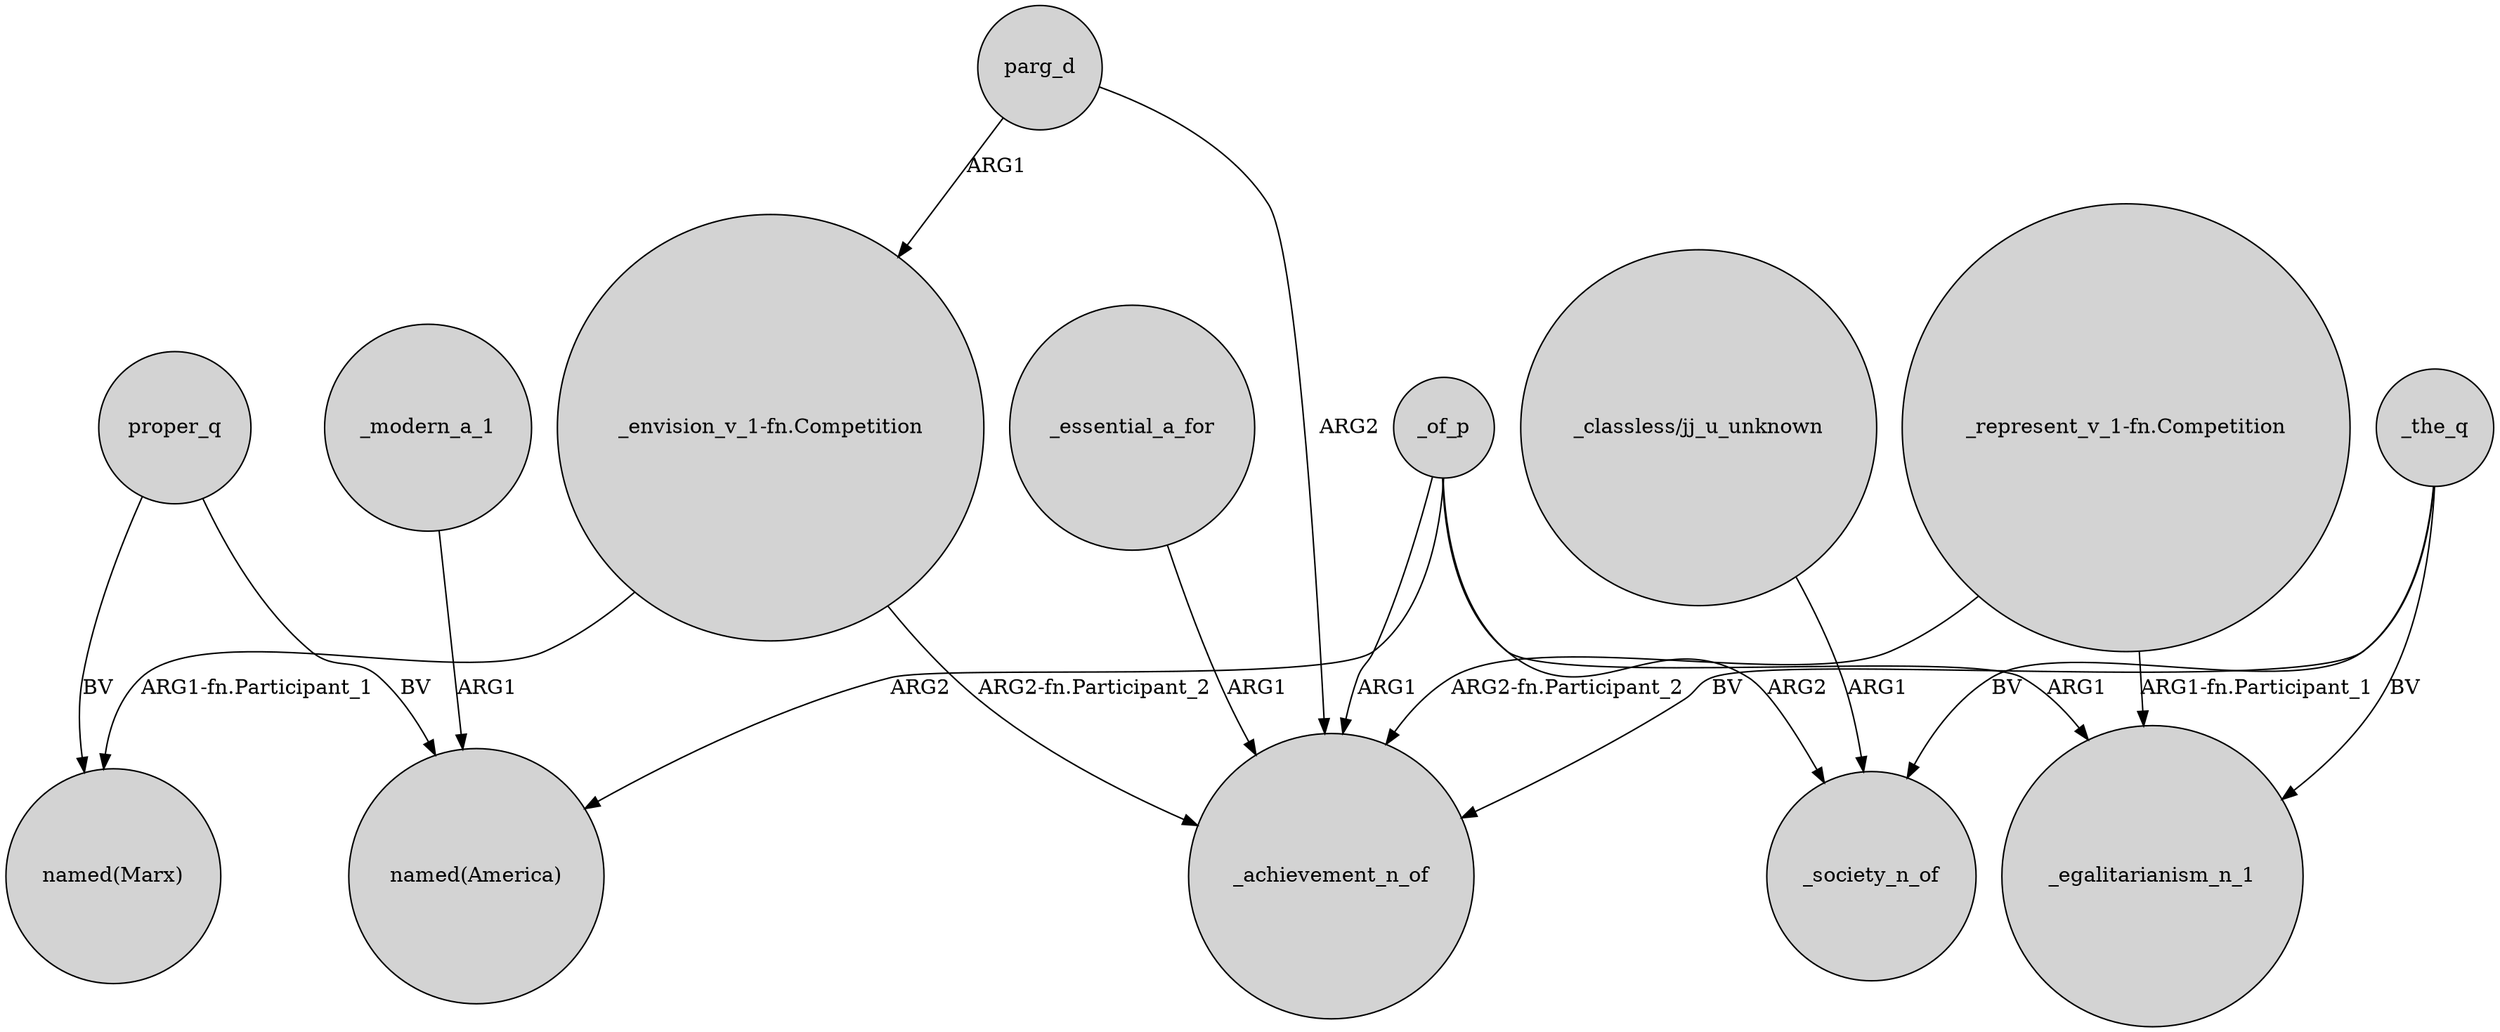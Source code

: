digraph {
	node [shape=circle style=filled]
	proper_q -> "named(America)" [label=BV]
	proper_q -> "named(Marx)" [label=BV]
	_of_p -> _egalitarianism_n_1 [label=ARG1]
	_of_p -> _achievement_n_of [label=ARG1]
	parg_d -> _achievement_n_of [label=ARG2]
	"_represent_v_1-fn.Competition" -> _egalitarianism_n_1 [label="ARG1-fn.Participant_1"]
	"_classless/jj_u_unknown" -> _society_n_of [label=ARG1]
	parg_d -> "_envision_v_1-fn.Competition" [label=ARG1]
	_the_q -> _society_n_of [label=BV]
	"_represent_v_1-fn.Competition" -> _achievement_n_of [label="ARG2-fn.Participant_2"]
	_of_p -> "named(America)" [label=ARG2]
	_essential_a_for -> _achievement_n_of [label=ARG1]
	"_envision_v_1-fn.Competition" -> _achievement_n_of [label="ARG2-fn.Participant_2"]
	_of_p -> _society_n_of [label=ARG2]
	_the_q -> _egalitarianism_n_1 [label=BV]
	_modern_a_1 -> "named(America)" [label=ARG1]
	"_envision_v_1-fn.Competition" -> "named(Marx)" [label="ARG1-fn.Participant_1"]
	_the_q -> _achievement_n_of [label=BV]
}
